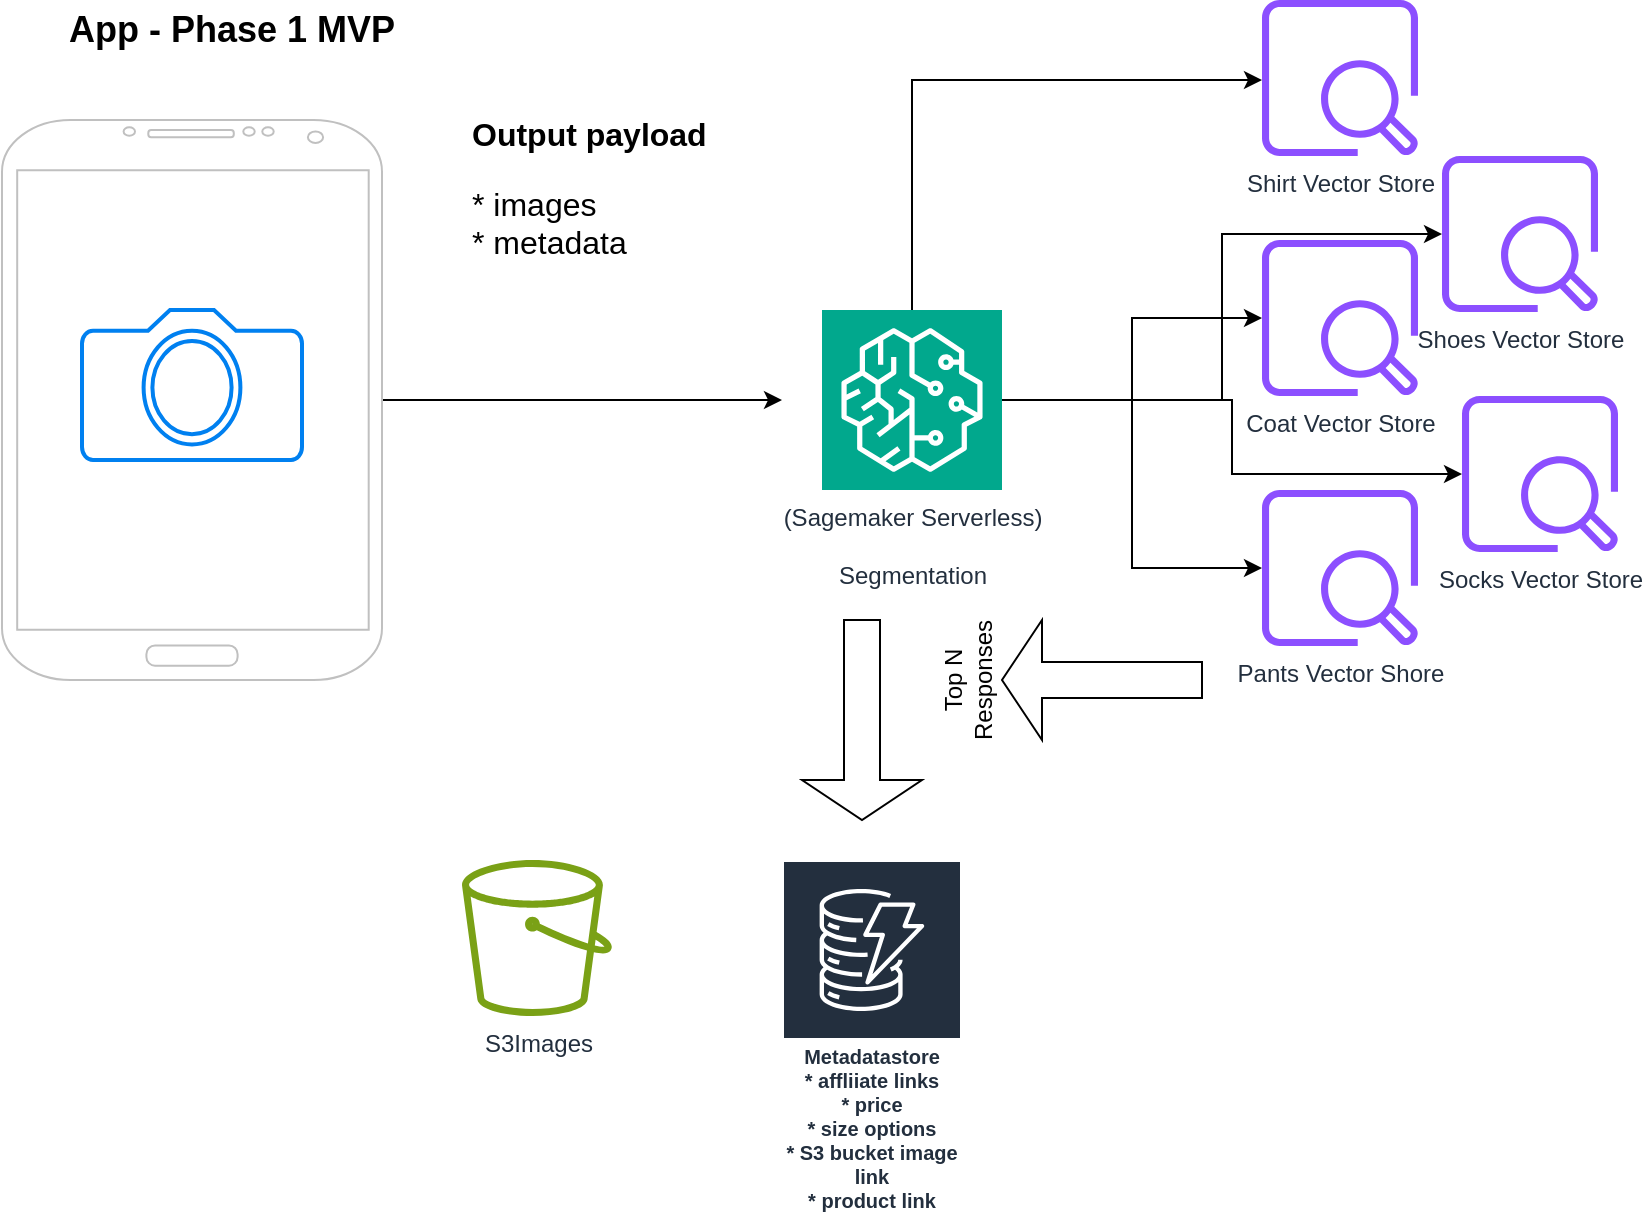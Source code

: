 <mxfile version="23.1.1" type="github">
  <diagram name="Page-1" id="s_tXp4lkz4Df50keE21U">
    <mxGraphModel dx="1221" dy="759" grid="1" gridSize="10" guides="1" tooltips="1" connect="1" arrows="1" fold="1" page="1" pageScale="1" pageWidth="1100" pageHeight="850" math="0" shadow="0">
      <root>
        <mxCell id="0" />
        <mxCell id="1" parent="0" />
        <mxCell id="GpJ6pbpHxSC0--C6J3RF-1" value="App - Phase 1 MVP" style="text;html=1;strokeColor=none;fillColor=none;align=center;verticalAlign=middle;whiteSpace=wrap;rounded=0;fontStyle=1;fontSize=18;" vertex="1" parent="1">
          <mxGeometry x="110" y="60" width="210" height="30" as="geometry" />
        </mxCell>
        <mxCell id="GpJ6pbpHxSC0--C6J3RF-3" style="edgeStyle=orthogonalEdgeStyle;rounded=0;orthogonalLoop=1;jettySize=auto;html=1;" edge="1" parent="1" source="GpJ6pbpHxSC0--C6J3RF-2">
          <mxGeometry relative="1" as="geometry">
            <mxPoint x="490" y="260" as="targetPoint" />
          </mxGeometry>
        </mxCell>
        <mxCell id="GpJ6pbpHxSC0--C6J3RF-2" value="" style="verticalLabelPosition=bottom;verticalAlign=top;html=1;shadow=0;dashed=0;strokeWidth=1;shape=mxgraph.android.phone2;strokeColor=#c0c0c0;" vertex="1" parent="1">
          <mxGeometry x="100" y="120" width="190" height="280" as="geometry" />
        </mxCell>
        <mxCell id="GpJ6pbpHxSC0--C6J3RF-14" style="edgeStyle=orthogonalEdgeStyle;rounded=0;orthogonalLoop=1;jettySize=auto;html=1;" edge="1" parent="1" source="GpJ6pbpHxSC0--C6J3RF-4" target="GpJ6pbpHxSC0--C6J3RF-9">
          <mxGeometry relative="1" as="geometry">
            <Array as="points">
              <mxPoint x="555" y="100" />
            </Array>
          </mxGeometry>
        </mxCell>
        <mxCell id="GpJ6pbpHxSC0--C6J3RF-15" style="edgeStyle=orthogonalEdgeStyle;rounded=0;orthogonalLoop=1;jettySize=auto;html=1;" edge="1" parent="1" source="GpJ6pbpHxSC0--C6J3RF-4" target="GpJ6pbpHxSC0--C6J3RF-10">
          <mxGeometry relative="1" as="geometry" />
        </mxCell>
        <mxCell id="GpJ6pbpHxSC0--C6J3RF-16" style="edgeStyle=orthogonalEdgeStyle;rounded=0;orthogonalLoop=1;jettySize=auto;html=1;" edge="1" parent="1" source="GpJ6pbpHxSC0--C6J3RF-4" target="GpJ6pbpHxSC0--C6J3RF-13">
          <mxGeometry relative="1" as="geometry" />
        </mxCell>
        <mxCell id="GpJ6pbpHxSC0--C6J3RF-17" style="edgeStyle=orthogonalEdgeStyle;rounded=0;orthogonalLoop=1;jettySize=auto;html=1;" edge="1" parent="1" source="GpJ6pbpHxSC0--C6J3RF-4" target="GpJ6pbpHxSC0--C6J3RF-12">
          <mxGeometry relative="1" as="geometry" />
        </mxCell>
        <mxCell id="GpJ6pbpHxSC0--C6J3RF-18" style="edgeStyle=orthogonalEdgeStyle;rounded=0;orthogonalLoop=1;jettySize=auto;html=1;" edge="1" parent="1" source="GpJ6pbpHxSC0--C6J3RF-4" target="GpJ6pbpHxSC0--C6J3RF-11">
          <mxGeometry relative="1" as="geometry" />
        </mxCell>
        <mxCell id="GpJ6pbpHxSC0--C6J3RF-4" value="(Sagemaker Serverless)&lt;br&gt;&lt;br&gt;Segmentation" style="sketch=0;points=[[0,0,0],[0.25,0,0],[0.5,0,0],[0.75,0,0],[1,0,0],[0,1,0],[0.25,1,0],[0.5,1,0],[0.75,1,0],[1,1,0],[0,0.25,0],[0,0.5,0],[0,0.75,0],[1,0.25,0],[1,0.5,0],[1,0.75,0]];outlineConnect=0;fontColor=#232F3E;fillColor=#01A88D;strokeColor=#ffffff;dashed=0;verticalLabelPosition=bottom;verticalAlign=top;align=center;html=1;fontSize=12;fontStyle=0;aspect=fixed;shape=mxgraph.aws4.resourceIcon;resIcon=mxgraph.aws4.sagemaker;" vertex="1" parent="1">
          <mxGeometry x="510" y="215" width="90" height="90" as="geometry" />
        </mxCell>
        <mxCell id="GpJ6pbpHxSC0--C6J3RF-9" value="Shirt Vector Store" style="sketch=0;outlineConnect=0;fontColor=#232F3E;gradientColor=none;fillColor=#8C4FFF;strokeColor=none;dashed=0;verticalLabelPosition=bottom;verticalAlign=top;align=center;html=1;fontSize=12;fontStyle=0;aspect=fixed;pointerEvents=1;shape=mxgraph.aws4.opensearch_service_data_node;" vertex="1" parent="1">
          <mxGeometry x="730" y="60" width="78" height="78" as="geometry" />
        </mxCell>
        <mxCell id="GpJ6pbpHxSC0--C6J3RF-10" value="Coat Vector Store" style="sketch=0;outlineConnect=0;fontColor=#232F3E;gradientColor=none;fillColor=#8C4FFF;strokeColor=none;dashed=0;verticalLabelPosition=bottom;verticalAlign=top;align=center;html=1;fontSize=12;fontStyle=0;aspect=fixed;pointerEvents=1;shape=mxgraph.aws4.opensearch_service_data_node;" vertex="1" parent="1">
          <mxGeometry x="730" y="180" width="78" height="78" as="geometry" />
        </mxCell>
        <mxCell id="GpJ6pbpHxSC0--C6J3RF-11" value="Pants Vector Shore" style="sketch=0;outlineConnect=0;fontColor=#232F3E;gradientColor=none;fillColor=#8C4FFF;strokeColor=none;dashed=0;verticalLabelPosition=bottom;verticalAlign=top;align=center;html=1;fontSize=12;fontStyle=0;aspect=fixed;pointerEvents=1;shape=mxgraph.aws4.opensearch_service_data_node;" vertex="1" parent="1">
          <mxGeometry x="730" y="305" width="78" height="78" as="geometry" />
        </mxCell>
        <mxCell id="GpJ6pbpHxSC0--C6J3RF-12" value="Socks Vector Store" style="sketch=0;outlineConnect=0;fontColor=#232F3E;gradientColor=none;fillColor=#8C4FFF;strokeColor=none;dashed=0;verticalLabelPosition=bottom;verticalAlign=top;align=center;html=1;fontSize=12;fontStyle=0;aspect=fixed;pointerEvents=1;shape=mxgraph.aws4.opensearch_service_data_node;" vertex="1" parent="1">
          <mxGeometry x="830" y="258" width="78" height="78" as="geometry" />
        </mxCell>
        <mxCell id="GpJ6pbpHxSC0--C6J3RF-13" value="Shoes Vector Store" style="sketch=0;outlineConnect=0;fontColor=#232F3E;gradientColor=none;fillColor=#8C4FFF;strokeColor=none;dashed=0;verticalLabelPosition=bottom;verticalAlign=top;align=center;html=1;fontSize=12;fontStyle=0;aspect=fixed;pointerEvents=1;shape=mxgraph.aws4.opensearch_service_data_node;" vertex="1" parent="1">
          <mxGeometry x="820" y="138" width="78" height="78" as="geometry" />
        </mxCell>
        <mxCell id="GpJ6pbpHxSC0--C6J3RF-19" value="Metadatastore&lt;br&gt;* affliiate links&lt;br&gt;* price&lt;br&gt;* size options&lt;br&gt;* S3 bucket image link&lt;br&gt;* product link" style="sketch=0;outlineConnect=0;fontColor=#232F3E;gradientColor=none;strokeColor=#ffffff;fillColor=#232F3E;dashed=0;verticalLabelPosition=middle;verticalAlign=bottom;align=center;html=1;whiteSpace=wrap;fontSize=10;fontStyle=1;spacing=3;shape=mxgraph.aws4.productIcon;prIcon=mxgraph.aws4.dynamodb;" vertex="1" parent="1">
          <mxGeometry x="490" y="490" width="90" height="180" as="geometry" />
        </mxCell>
        <mxCell id="GpJ6pbpHxSC0--C6J3RF-20" value="Top N Responses" style="shape=singleArrow;direction=north;whiteSpace=wrap;html=1;rotation=-90;flipV=0;labelPosition=center;verticalLabelPosition=top;align=center;verticalAlign=bottom;" vertex="1" parent="1">
          <mxGeometry x="620" y="350" width="60" height="100" as="geometry" />
        </mxCell>
        <mxCell id="GpJ6pbpHxSC0--C6J3RF-21" value="" style="shape=singleArrow;direction=south;whiteSpace=wrap;html=1;" vertex="1" parent="1">
          <mxGeometry x="500" y="370" width="60" height="100" as="geometry" />
        </mxCell>
        <mxCell id="GpJ6pbpHxSC0--C6J3RF-23" value="S3Images" style="sketch=0;outlineConnect=0;fontColor=#232F3E;gradientColor=none;fillColor=#7AA116;strokeColor=none;dashed=0;verticalLabelPosition=bottom;verticalAlign=top;align=center;html=1;fontSize=12;fontStyle=0;aspect=fixed;pointerEvents=1;shape=mxgraph.aws4.bucket;" vertex="1" parent="1">
          <mxGeometry x="330" y="490" width="75" height="78" as="geometry" />
        </mxCell>
        <mxCell id="GpJ6pbpHxSC0--C6J3RF-24" value="" style="html=1;verticalLabelPosition=bottom;align=center;labelBackgroundColor=#ffffff;verticalAlign=top;strokeWidth=2;strokeColor=#0080F0;shadow=0;dashed=0;shape=mxgraph.ios7.icons.camera;" vertex="1" parent="1">
          <mxGeometry x="140" y="215" width="110" height="75" as="geometry" />
        </mxCell>
        <mxCell id="GpJ6pbpHxSC0--C6J3RF-25" value="&lt;h1 style=&quot;font-size: 16px;&quot;&gt;&lt;font style=&quot;font-size: 16px;&quot;&gt;Output payload&lt;/font&gt;&lt;/h1&gt;&lt;p style=&quot;font-size: 16px;&quot;&gt;&lt;font style=&quot;font-size: 16px;&quot;&gt;* images&lt;br&gt;&lt;/font&gt;&lt;span style=&quot;background-color: initial;&quot;&gt;* metadata&amp;nbsp;&lt;/span&gt;&lt;/p&gt;" style="text;html=1;strokeColor=none;fillColor=none;spacing=5;spacingTop=-20;whiteSpace=wrap;overflow=hidden;rounded=0;" vertex="1" parent="1">
          <mxGeometry x="330" y="117" width="190" height="120" as="geometry" />
        </mxCell>
      </root>
    </mxGraphModel>
  </diagram>
</mxfile>
